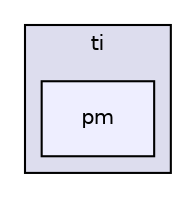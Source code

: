 digraph "ti/pm" {
  compound=true
  node [ fontsize="10", fontname="Helvetica"];
  edge [ labelfontsize="10", labelfontname="Helvetica"];
  subgraph clusterdir_46079174fecd82ead33d8fa28082a6fc {
    graph [ bgcolor="#ddddee", pencolor="black", label="ti" fontname="Helvetica", fontsize="10", URL="dir_46079174fecd82ead33d8fa28082a6fc.html"]
  dir_c0207c8a0f8ac5dab2d48248656e5002 [shape=box, label="pm", style="filled", fillcolor="#eeeeff", pencolor="black", URL="dir_c0207c8a0f8ac5dab2d48248656e5002.html"];
  }
}
